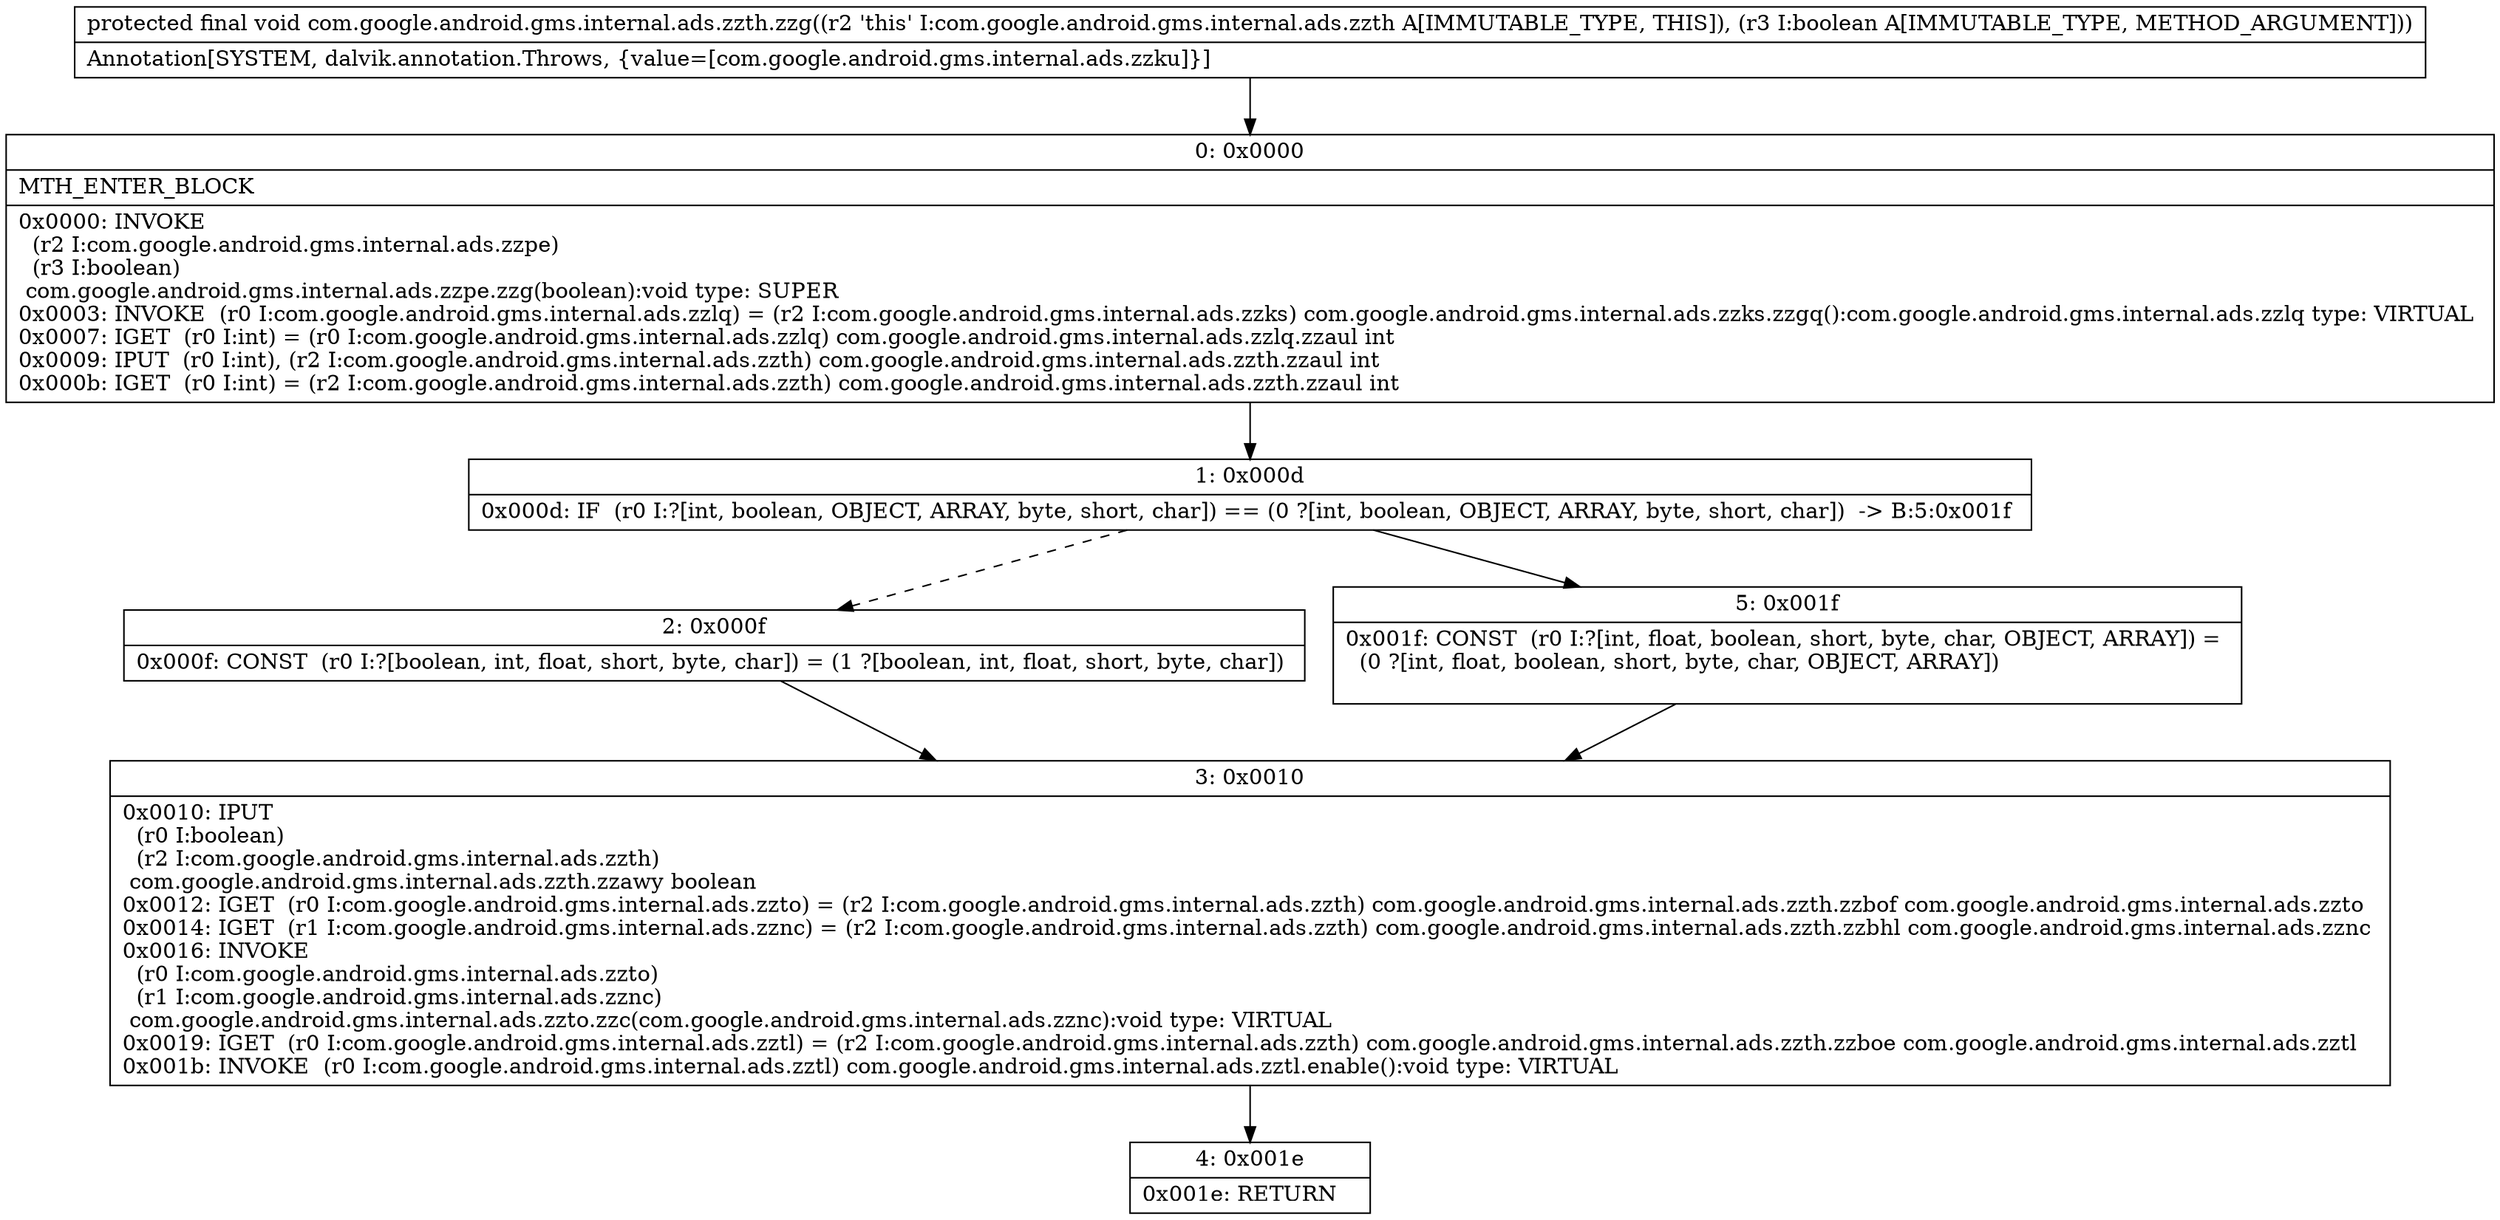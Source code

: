 digraph "CFG forcom.google.android.gms.internal.ads.zzth.zzg(Z)V" {
Node_0 [shape=record,label="{0\:\ 0x0000|MTH_ENTER_BLOCK\l|0x0000: INVOKE  \l  (r2 I:com.google.android.gms.internal.ads.zzpe)\l  (r3 I:boolean)\l com.google.android.gms.internal.ads.zzpe.zzg(boolean):void type: SUPER \l0x0003: INVOKE  (r0 I:com.google.android.gms.internal.ads.zzlq) = (r2 I:com.google.android.gms.internal.ads.zzks) com.google.android.gms.internal.ads.zzks.zzgq():com.google.android.gms.internal.ads.zzlq type: VIRTUAL \l0x0007: IGET  (r0 I:int) = (r0 I:com.google.android.gms.internal.ads.zzlq) com.google.android.gms.internal.ads.zzlq.zzaul int \l0x0009: IPUT  (r0 I:int), (r2 I:com.google.android.gms.internal.ads.zzth) com.google.android.gms.internal.ads.zzth.zzaul int \l0x000b: IGET  (r0 I:int) = (r2 I:com.google.android.gms.internal.ads.zzth) com.google.android.gms.internal.ads.zzth.zzaul int \l}"];
Node_1 [shape=record,label="{1\:\ 0x000d|0x000d: IF  (r0 I:?[int, boolean, OBJECT, ARRAY, byte, short, char]) == (0 ?[int, boolean, OBJECT, ARRAY, byte, short, char])  \-\> B:5:0x001f \l}"];
Node_2 [shape=record,label="{2\:\ 0x000f|0x000f: CONST  (r0 I:?[boolean, int, float, short, byte, char]) = (1 ?[boolean, int, float, short, byte, char]) \l}"];
Node_3 [shape=record,label="{3\:\ 0x0010|0x0010: IPUT  \l  (r0 I:boolean)\l  (r2 I:com.google.android.gms.internal.ads.zzth)\l com.google.android.gms.internal.ads.zzth.zzawy boolean \l0x0012: IGET  (r0 I:com.google.android.gms.internal.ads.zzto) = (r2 I:com.google.android.gms.internal.ads.zzth) com.google.android.gms.internal.ads.zzth.zzbof com.google.android.gms.internal.ads.zzto \l0x0014: IGET  (r1 I:com.google.android.gms.internal.ads.zznc) = (r2 I:com.google.android.gms.internal.ads.zzth) com.google.android.gms.internal.ads.zzth.zzbhl com.google.android.gms.internal.ads.zznc \l0x0016: INVOKE  \l  (r0 I:com.google.android.gms.internal.ads.zzto)\l  (r1 I:com.google.android.gms.internal.ads.zznc)\l com.google.android.gms.internal.ads.zzto.zzc(com.google.android.gms.internal.ads.zznc):void type: VIRTUAL \l0x0019: IGET  (r0 I:com.google.android.gms.internal.ads.zztl) = (r2 I:com.google.android.gms.internal.ads.zzth) com.google.android.gms.internal.ads.zzth.zzboe com.google.android.gms.internal.ads.zztl \l0x001b: INVOKE  (r0 I:com.google.android.gms.internal.ads.zztl) com.google.android.gms.internal.ads.zztl.enable():void type: VIRTUAL \l}"];
Node_4 [shape=record,label="{4\:\ 0x001e|0x001e: RETURN   \l}"];
Node_5 [shape=record,label="{5\:\ 0x001f|0x001f: CONST  (r0 I:?[int, float, boolean, short, byte, char, OBJECT, ARRAY]) = \l  (0 ?[int, float, boolean, short, byte, char, OBJECT, ARRAY])\l \l}"];
MethodNode[shape=record,label="{protected final void com.google.android.gms.internal.ads.zzth.zzg((r2 'this' I:com.google.android.gms.internal.ads.zzth A[IMMUTABLE_TYPE, THIS]), (r3 I:boolean A[IMMUTABLE_TYPE, METHOD_ARGUMENT]))  | Annotation[SYSTEM, dalvik.annotation.Throws, \{value=[com.google.android.gms.internal.ads.zzku]\}]\l}"];
MethodNode -> Node_0;
Node_0 -> Node_1;
Node_1 -> Node_2[style=dashed];
Node_1 -> Node_5;
Node_2 -> Node_3;
Node_3 -> Node_4;
Node_5 -> Node_3;
}

